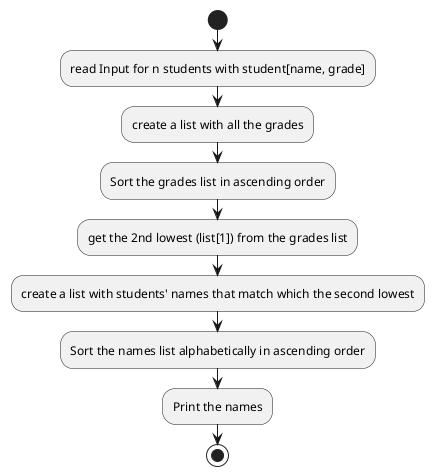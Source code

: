 @startuml
'https://www.hackerrank.com/challenges/nested-list/problem?isFullScreen=true

start
    :read Input for n students with student[name, grade];
    :create a list with all the grades;
    :Sort the grades list in ascending order;
    :get the 2nd lowest (list[1]) from the grades list;
    :create a list with students' names that match which the second lowest;
    :Sort the names list alphabetically in ascending order;
    :Print the names;
stop
@enduml